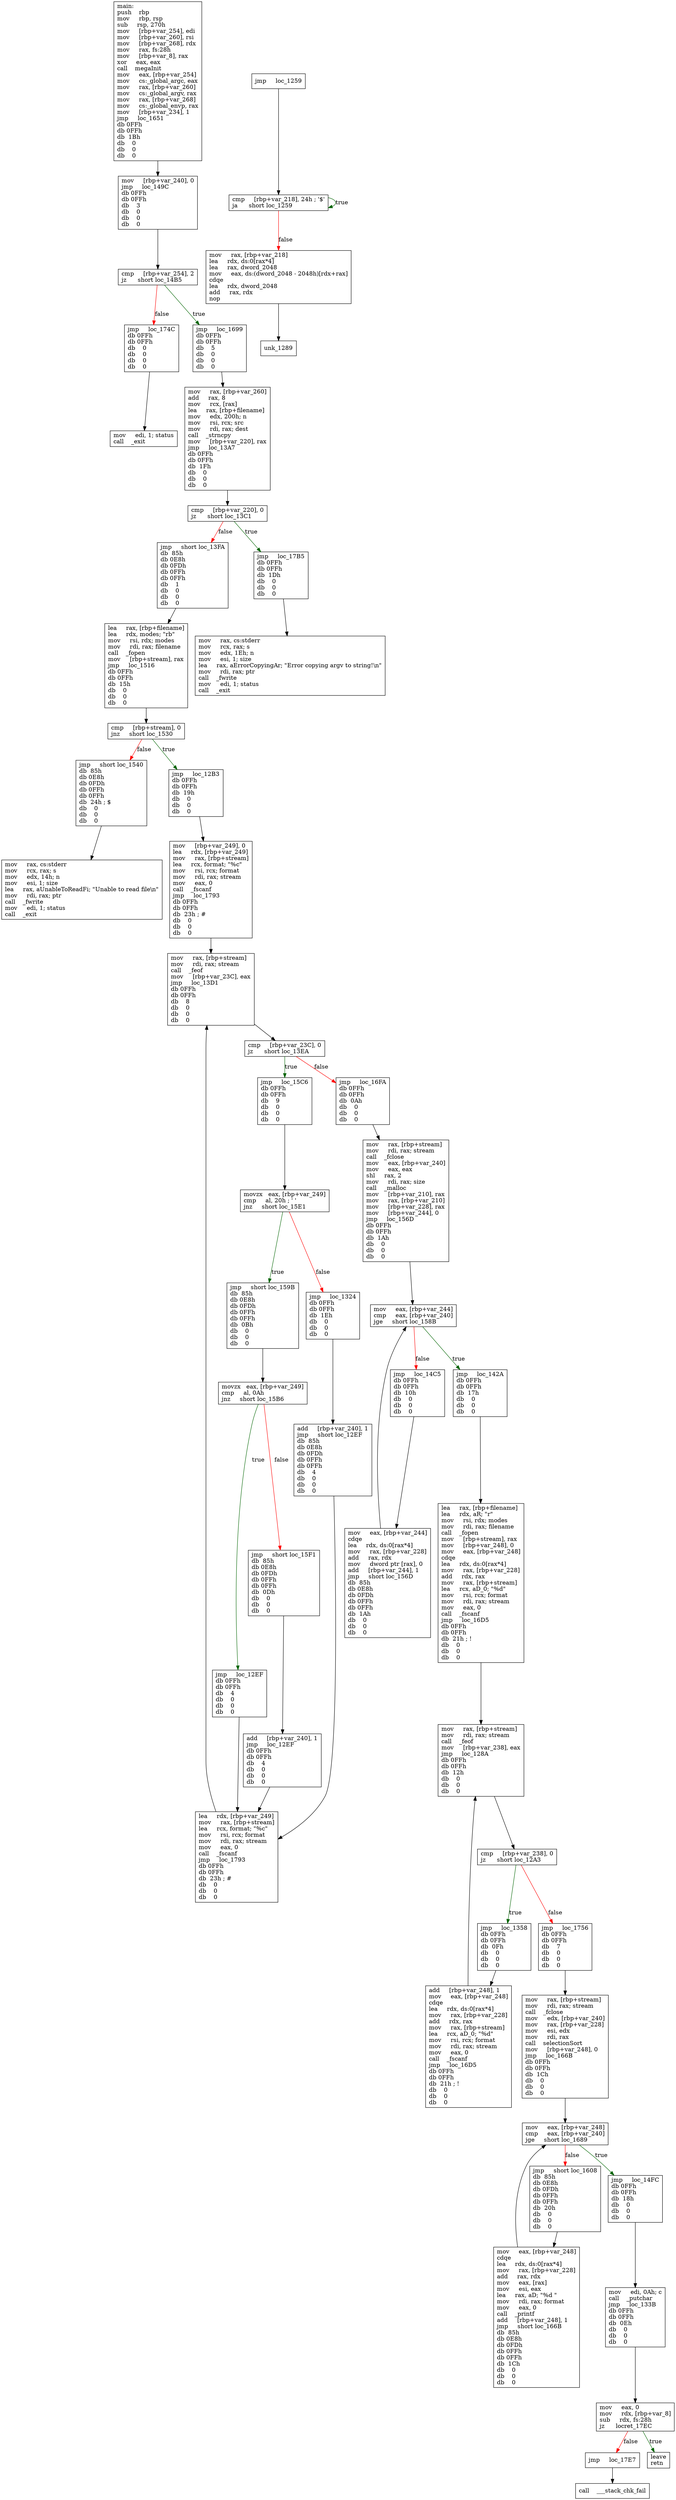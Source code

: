 digraph "main" {
	graph [
	];
	node [
		shape = "box"
	];
	edge [
	];
	"0" [
		label = "main:\lpush    rbp\lmov     rbp, rsp\lsub     rsp, 270h\lmov     [rbp+var_254], edi\lmov     [rbp+var_260], rsi\lmov     [rbp+var_268], rdx\lmov     rax, fs:28h\lmov     [rbp+var_8], rax\lxor     eax, eax\lcall    megaInit\lmov     eax, [rbp+var_254]\lmov     cs:_global_argc, eax\lmov     rax, [rbp+var_260]\lmov     cs:_global_argv, rax\lmov     rax, [rbp+var_268]\lmov     cs:_global_envp, rax\lmov     [rbp+var_234], 1\ljmp     loc_1651\ldb 0FFh\ldb 0FFh\ldb  1Bh\ldb    0\ldb    0\ldb    0\l"
	];
	"1" [
		label = "cmp     [rbp+var_218], 24h ; '$'\lja      short loc_1259\l"
	];
	"2" [
		label = "mov     rax, [rbp+var_218]\llea     rdx, ds:0[rax*4]\llea     rax, dword_2048\lmov     eax, ds:(dword_2048 - 2048h)[rdx+rax]\lcdqe\llea     rdx, dword_2048\ladd     rax, rdx\lnop\l"
	];
	"3" [
		label = "cmp     [rbp+var_238], 0\ljz      short loc_12A3\l"
	];
	"4" [
		label = "jmp     loc_1756\ldb 0FFh\ldb 0FFh\ldb    7\ldb    0\ldb    0\ldb    0\l"
	];
	"5" [
		label = "jmp     loc_1358\ldb 0FFh\ldb 0FFh\ldb  0Fh\ldb    0\ldb    0\ldb    0\l"
	];
	"6" [
		label = "mov     [rbp+var_249], 0\llea     rdx, [rbp+var_249]\lmov     rax, [rbp+stream]\llea     rcx, format; \"%c\"\lmov     rsi, rcx; format\lmov     rdi, rax; stream\lmov     eax, 0\lcall    _fscanf\ljmp     loc_1793\ldb 0FFh\ldb 0FFh\ldb  23h ; #\ldb    0\ldb    0\ldb    0\l"
	];
	"7" [
		label = "lea     rdx, [rbp+var_249]\lmov     rax, [rbp+stream]\llea     rcx, format; \"%c\"\lmov     rsi, rcx; format\lmov     rdi, rax; stream\lmov     eax, 0\lcall    _fscanf\ljmp     loc_1793\ldb 0FFh\ldb 0FFh\ldb  23h ; #\ldb    0\ldb    0\ldb    0\l"
	];
	"8" [
		label = "add     [rbp+var_240], 1\ljmp     short loc_12EF\ldb  85h\ldb 0E8h\ldb 0FDh\ldb 0FFh\ldb 0FFh\ldb    4\ldb    0\ldb    0\ldb    0\l"
	];
	"9" [
		label = "mov     eax, 0\lmov     rdx, [rbp+var_8]\lsub     rdx, fs:28h\ljz      locret_17EC\l"
	];
	"10" [
		label = "jmp     loc_17E7\l"
	];
	"11" [
		label = "add     [rbp+var_248], 1\lmov     eax, [rbp+var_248]\lcdqe\llea     rdx, ds:0[rax*4]\lmov     rax, [rbp+var_228]\ladd     rdx, rax\lmov     rax, [rbp+stream]\llea     rcx, aD_0; \"%d\"\lmov     rsi, rcx; format\lmov     rdi, rax; stream\lmov     eax, 0\lcall    _fscanf\ljmp     loc_16D5\ldb 0FFh\ldb 0FFh\ldb  21h ; !\ldb    0\ldb    0\ldb    0\l"
	];
	"12" [
		label = "cmp     [rbp+var_220], 0\ljz      short loc_13C1\l"
	];
	"13" [
		label = "jmp     short loc_13FA\ldb  85h\ldb 0E8h\ldb 0FDh\ldb 0FFh\ldb 0FFh\ldb    1\ldb    0\ldb    0\ldb    0\l"
	];
	"14" [
		label = "jmp     loc_17B5\ldb 0FFh\ldb 0FFh\ldb  1Dh\ldb    0\ldb    0\ldb    0\l"
	];
	"15" [
		label = "cmp     [rbp+var_23C], 0\ljz      short loc_13EA\l"
	];
	"16" [
		label = "jmp     loc_16FA\ldb 0FFh\ldb 0FFh\ldb  0Ah\ldb    0\ldb    0\ldb    0\l"
	];
	"17" [
		label = "jmp     loc_15C6\ldb 0FFh\ldb 0FFh\ldb    9\ldb    0\ldb    0\ldb    0\l"
	];
	"18" [
		label = "lea     rax, [rbp+filename]\llea     rdx, modes; \"rb\"\lmov     rsi, rdx; modes\lmov     rdi, rax; filename\lcall    _fopen\lmov     [rbp+stream], rax\ljmp     loc_1516\ldb 0FFh\ldb 0FFh\ldb  15h\ldb    0\ldb    0\ldb    0\l"
	];
	"19" [
		label = "lea     rax, [rbp+filename]\llea     rdx, aR; \"r\"\lmov     rsi, rdx; modes\lmov     rdi, rax; filename\lcall    _fopen\lmov     [rbp+stream], rax\lmov     [rbp+var_248], 0\lmov     eax, [rbp+var_248]\lcdqe\llea     rdx, ds:0[rax*4]\lmov     rax, [rbp+var_228]\ladd     rdx, rax\lmov     rax, [rbp+stream]\llea     rcx, aD_0; \"%d\"\lmov     rsi, rcx; format\lmov     rdi, rax; stream\lmov     eax, 0\lcall    _fscanf\ljmp     loc_16D5\ldb 0FFh\ldb 0FFh\ldb  21h ; !\ldb    0\ldb    0\ldb    0\l"
	];
	"20" [
		label = "cmp     [rbp+var_254], 2\ljz      short loc_14B5\l"
	];
	"21" [
		label = "jmp     loc_174C\ldb 0FFh\ldb 0FFh\ldb    0\ldb    0\ldb    0\ldb    0\l"
	];
	"22" [
		label = "jmp     loc_1699\ldb 0FFh\ldb 0FFh\ldb    5\ldb    0\ldb    0\ldb    0\l"
	];
	"23" [
		label = "mov     eax, [rbp+var_244]\lcdqe\llea     rdx, ds:0[rax*4]\lmov     rax, [rbp+var_228]\ladd     rax, rdx\lmov     dword ptr [rax], 0\ladd     [rbp+var_244], 1\ljmp     short loc_156D\ldb  85h\ldb 0E8h\ldb 0FDh\ldb 0FFh\ldb 0FFh\ldb  1Ah\ldb    0\ldb    0\ldb    0\l"
	];
	"24" [
		label = "mov     edi, 0Ah; c\lcall    _putchar\ljmp     loc_133B\ldb 0FFh\ldb 0FFh\ldb  0Eh\ldb    0\ldb    0\ldb    0\l"
	];
	"25" [
		label = "cmp     [rbp+stream], 0\ljnz     short loc_1530\l"
	];
	"26" [
		label = "jmp     short loc_1540\ldb  85h\ldb 0E8h\ldb 0FDh\ldb 0FFh\ldb 0FFh\ldb  24h ; $\ldb    0\ldb    0\ldb    0\l"
	];
	"27" [
		label = "jmp     loc_12B3\ldb 0FFh\ldb 0FFh\ldb  19h\ldb    0\ldb    0\ldb    0\l"
	];
	"28" [
		label = "mov     rax, cs:stderr\lmov     rcx, rax; s\lmov     edx, 14h; n\lmov     esi, 1; size\llea     rax, aUnableToReadFi; \"Unable to read file\\n\"\lmov     rdi, rax; ptr\lcall    _fwrite\lmov     edi, 1; status\lcall    _exit\l"
	];
	"29" [
		label = "mov     eax, [rbp+var_244]\lcmp     eax, [rbp+var_240]\ljge     short loc_158B\l"
	];
	"30" [
		label = "jmp     loc_14C5\ldb 0FFh\ldb 0FFh\ldb  10h\ldb    0\ldb    0\ldb    0\l"
	];
	"31" [
		label = "jmp     loc_142A\ldb 0FFh\ldb 0FFh\ldb  17h\ldb    0\ldb    0\ldb    0\l"
	];
	"32" [
		label = "movzx   eax, [rbp+var_249]\lcmp     al, 0Ah\ljnz     short loc_15B6\l"
	];
	"33" [
		label = "jmp     short loc_15F1\ldb  85h\ldb 0E8h\ldb 0FDh\ldb 0FFh\ldb 0FFh\ldb  0Dh\ldb    0\ldb    0\ldb    0\l"
	];
	"34" [
		label = "jmp     loc_12EF\ldb 0FFh\ldb 0FFh\ldb    4\ldb    0\ldb    0\ldb    0\l"
	];
	"35" [
		label = "movzx   eax, [rbp+var_249]\lcmp     al, 20h ; ' '\ljnz     short loc_15E1\l"
	];
	"36" [
		label = "jmp     loc_1324\ldb 0FFh\ldb 0FFh\ldb  1Eh\ldb    0\ldb    0\ldb    0\l"
	];
	"37" [
		label = "jmp     short loc_159B\ldb  85h\ldb 0E8h\ldb 0FDh\ldb 0FFh\ldb 0FFh\ldb  0Bh\ldb    0\ldb    0\ldb    0\l"
	];
	"38" [
		label = "add     [rbp+var_240], 1\ljmp     loc_12EF\ldb 0FFh\ldb 0FFh\ldb    4\ldb    0\ldb    0\ldb    0\l"
	];
	"39" [
		label = "mov     eax, [rbp+var_248]\lcdqe\llea     rdx, ds:0[rax*4]\lmov     rax, [rbp+var_228]\ladd     rax, rdx\lmov     eax, [rax]\lmov     esi, eax\llea     rax, aD; \"%d \"\lmov     rdi, rax; format\lmov     eax, 0\lcall    _printf\ladd     [rbp+var_248], 1\ljmp     short loc_166B\ldb  85h\ldb 0E8h\ldb 0FDh\ldb 0FFh\ldb 0FFh\ldb  1Ch\ldb    0\ldb    0\ldb    0\l"
	];
	"40" [
		label = "mov     [rbp+var_240], 0\ljmp     loc_149C\ldb 0FFh\ldb 0FFh\ldb    3\ldb    0\ldb    0\ldb    0\l"
	];
	"41" [
		label = "mov     eax, [rbp+var_248]\lcmp     eax, [rbp+var_240]\ljge     short loc_1689\l"
	];
	"42" [
		label = "jmp     short loc_1608\ldb  85h\ldb 0E8h\ldb 0FDh\ldb 0FFh\ldb 0FFh\ldb  20h\ldb    0\ldb    0\ldb    0\l"
	];
	"43" [
		label = "jmp     loc_14FC\ldb 0FFh\ldb 0FFh\ldb  18h\ldb    0\ldb    0\ldb    0\l"
	];
	"44" [
		label = "mov     rax, [rbp+var_260]\ladd     rax, 8\lmov     rcx, [rax]\llea     rax, [rbp+filename]\lmov     edx, 200h; n\lmov     rsi, rcx; src\lmov     rdi, rax; dest\lcall    _strncpy\lmov     [rbp+var_220], rax\ljmp     loc_13A7\ldb 0FFh\ldb 0FFh\ldb  1Fh\ldb    0\ldb    0\ldb    0\l"
	];
	"45" [
		label = "mov     rax, [rbp+stream]\lmov     rdi, rax; stream\lcall    _feof\lmov     [rbp+var_238], eax\ljmp     loc_128A\ldb 0FFh\ldb 0FFh\ldb  12h\ldb    0\ldb    0\ldb    0\l"
	];
	"46" [
		label = "mov     rax, [rbp+stream]\lmov     rdi, rax; stream\lcall    _fclose\lmov     eax, [rbp+var_240]\lmov     eax, eax\lshl     rax, 2\lmov     rdi, rax; size\lcall    _malloc\lmov     [rbp+var_210], rax\lmov     rax, [rbp+var_210]\lmov     [rbp+var_228], rax\lmov     [rbp+var_244], 0\ljmp     loc_156D\ldb 0FFh\ldb 0FFh\ldb  1Ah\ldb    0\ldb    0\ldb    0\l"
	];
	"47" [
		label = "mov     edi, 1; status\lcall    _exit\l"
	];
	"48" [
		label = "mov     rax, [rbp+stream]\lmov     rdi, rax; stream\lcall    _fclose\lmov     edx, [rbp+var_240]\lmov     rax, [rbp+var_228]\lmov     esi, edx\lmov     rdi, rax\lcall    selectionSort\lmov     [rbp+var_248], 0\ljmp     loc_166B\ldb 0FFh\ldb 0FFh\ldb  1Ch\ldb    0\ldb    0\ldb    0\l"
	];
	"49" [
		label = "mov     rax, [rbp+stream]\lmov     rdi, rax; stream\lcall    _feof\lmov     [rbp+var_23C], eax\ljmp     loc_13D1\ldb 0FFh\ldb 0FFh\ldb    8\ldb    0\ldb    0\ldb    0\l"
	];
	"50" [
		label = "mov     rax, cs:stderr\lmov     rcx, rax; s\lmov     edx, 1Eh; n\lmov     esi, 1; size\llea     rax, aErrorCopyingAr; \"Error copying argv to string!\\n\"\lmov     rdi, rax; ptr\lcall    _fwrite\lmov     edi, 1; status\lcall    _exit\l"
	];
	"51" [
		label = "jmp     loc_1259\l"
	];
	"52" [
		label = "call    ___stack_chk_fail\l"
	];
	"53" [
		label = "leave\lretn\l"
	];
	"54" [
		label = "unk_1289\l"
	];
// node 0
	"0" -> "40" [ ];
// node 1
	"1" -> "2" [ label = "false", color = red ];
	"1" -> "1" [ label = "true", color = darkgreen ];
// node 2
	"2" -> "54" [ ];
// node 3
	"3" -> "4" [ label = "false", color = red ];
	"3" -> "5" [ label = "true", color = darkgreen ];
// node 4
	"4" -> "48" [ ];
// node 5
	"5" -> "11" [ ];
// node 6
	"6" -> "49" [ ];
// node 7
	"7" -> "49" [ ];
// node 8
	"8" -> "7" [ ];
// node 9
	"9" -> "10" [ label = "false", color = red ];
	"9" -> "53" [ label = "true", color = darkgreen ];
// node 10
	"10" -> "52" [ ];
// node 11
	"11" -> "45" [ ];
// node 12
	"12" -> "13" [ label = "false", color = red ];
	"12" -> "14" [ label = "true", color = darkgreen ];
// node 13
	"13" -> "18" [ ];
// node 14
	"14" -> "50" [ ];
// node 15
	"15" -> "16" [ label = "false", color = red ];
	"15" -> "17" [ label = "true", color = darkgreen ];
// node 16
	"16" -> "46" [ ];
// node 17
	"17" -> "35" [ ];
// node 18
	"18" -> "25" [ ];
// node 19
	"19" -> "45" [ ];
// node 20
	"20" -> "21" [ label = "false", color = red ];
	"20" -> "22" [ label = "true", color = darkgreen ];
// node 21
	"21" -> "47" [ ];
// node 22
	"22" -> "44" [ ];
// node 23
	"23" -> "29" [ ];
// node 24
	"24" -> "9" [ ];
// node 25
	"25" -> "26" [ label = "false", color = red ];
	"25" -> "27" [ label = "true", color = darkgreen ];
// node 26
	"26" -> "28" [ ];
// node 27
	"27" -> "6" [ ];
// node 28
// node 29
	"29" -> "30" [ label = "false", color = red ];
	"29" -> "31" [ label = "true", color = darkgreen ];
// node 30
	"30" -> "23" [ ];
// node 31
	"31" -> "19" [ ];
// node 32
	"32" -> "33" [ label = "false", color = red ];
	"32" -> "34" [ label = "true", color = darkgreen ];
// node 33
	"33" -> "38" [ ];
// node 34
	"34" -> "7" [ ];
// node 35
	"35" -> "36" [ label = "false", color = red ];
	"35" -> "37" [ label = "true", color = darkgreen ];
// node 36
	"36" -> "8" [ ];
// node 37
	"37" -> "32" [ ];
// node 38
	"38" -> "7" [ ];
// node 39
	"39" -> "41" [ ];
// node 40
	"40" -> "20" [ ];
// node 41
	"41" -> "42" [ label = "false", color = red ];
	"41" -> "43" [ label = "true", color = darkgreen ];
// node 42
	"42" -> "39" [ ];
// node 43
	"43" -> "24" [ ];
// node 44
	"44" -> "12" [ ];
// node 45
	"45" -> "3" [ ];
// node 46
	"46" -> "29" [ ];
// node 47
// node 48
	"48" -> "41" [ ];
// node 49
	"49" -> "15" [ ];
// node 50
// node 51
	"51" -> "1" [ ];
// node 52
// node 53
// node 54
}
